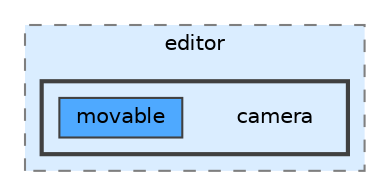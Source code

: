 digraph "src/editor/camera"
{
 // LATEX_PDF_SIZE
  bgcolor="transparent";
  edge [fontname=Helvetica,fontsize=10,labelfontname=Helvetica,labelfontsize=10];
  node [fontname=Helvetica,fontsize=10,shape=box,height=0.2,width=0.4];
  compound=true
  subgraph clusterdir_a31afd56823c6335224242a3eb4525db {
    graph [ bgcolor="#daedff", pencolor="grey50", label="editor", fontname=Helvetica,fontsize=10 style="filled,dashed", URL="dir_a31afd56823c6335224242a3eb4525db.html",tooltip=""]
  subgraph clusterdir_b896d77a2a042bf581be80ae5e9e7af5 {
    graph [ bgcolor="#daedff", pencolor="grey25", label="", fontname=Helvetica,fontsize=10 style="filled,bold", URL="dir_b896d77a2a042bf581be80ae5e9e7af5.html",tooltip=""]
    dir_b896d77a2a042bf581be80ae5e9e7af5 [shape=plaintext, label="camera"];
  dir_a41fb81ee478df31df3b8ab589557ab7 [label="movable", fillcolor="#4ea9ff", color="grey25", style="filled", URL="dir_a41fb81ee478df31df3b8ab589557ab7.html",tooltip=""];
  }
  }
}

